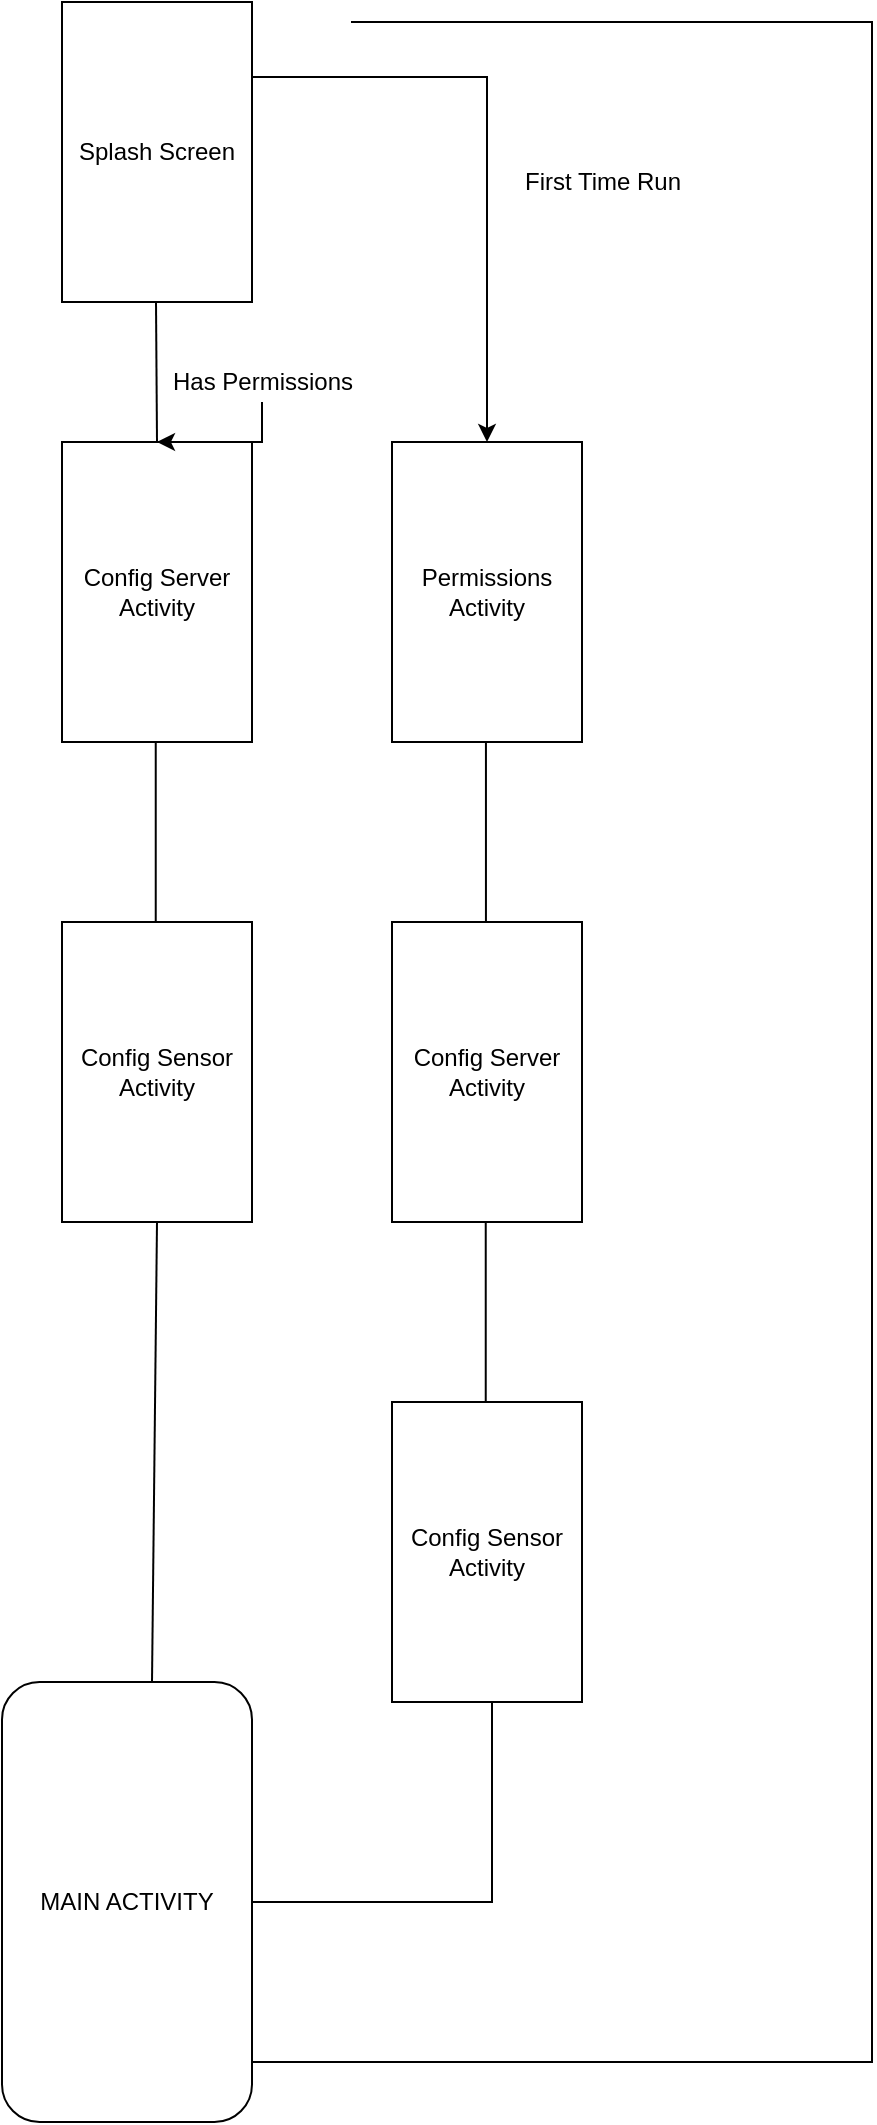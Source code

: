 <mxfile version="17.4.6" type="github">
  <diagram id="a6IZxLH1zA7pDtUKAxs6" name="Page-1">
    <mxGraphModel dx="1385" dy="610" grid="1" gridSize="10" guides="1" tooltips="1" connect="1" arrows="1" fold="1" page="1" pageScale="1" pageWidth="850" pageHeight="1100" math="0" shadow="0">
      <root>
        <mxCell id="0" />
        <mxCell id="1" parent="0" />
        <mxCell id="g5n_KpkKgmh2FyytPr5Z-1" value="Splash Screen" style="rounded=0;whiteSpace=wrap;html=1;direction=south;" vertex="1" parent="1">
          <mxGeometry x="395" y="10" width="95" height="150" as="geometry" />
        </mxCell>
        <mxCell id="g5n_KpkKgmh2FyytPr5Z-4" value="" style="edgeStyle=segmentEdgeStyle;endArrow=classic;html=1;rounded=0;exitX=0.25;exitY=0;exitDx=0;exitDy=0;entryX=0;entryY=0.5;entryDx=0;entryDy=0;" edge="1" parent="1" source="g5n_KpkKgmh2FyytPr5Z-1" target="g5n_KpkKgmh2FyytPr5Z-5">
          <mxGeometry width="50" height="50" relative="1" as="geometry">
            <mxPoint x="540" y="300" as="sourcePoint" />
            <mxPoint x="610" y="150" as="targetPoint" />
          </mxGeometry>
        </mxCell>
        <mxCell id="g5n_KpkKgmh2FyytPr5Z-5" value="Permissions Activity" style="rounded=0;whiteSpace=wrap;html=1;direction=south;" vertex="1" parent="1">
          <mxGeometry x="560" y="230" width="95" height="150" as="geometry" />
        </mxCell>
        <mxCell id="g5n_KpkKgmh2FyytPr5Z-6" value="First Time Run" style="text;html=1;align=center;verticalAlign=middle;resizable=0;points=[];autosize=1;strokeColor=none;fillColor=none;" vertex="1" parent="1">
          <mxGeometry x="620" y="90" width="90" height="20" as="geometry" />
        </mxCell>
        <mxCell id="g5n_KpkKgmh2FyytPr5Z-7" value="" style="endArrow=none;html=1;rounded=0;" edge="1" parent="1">
          <mxGeometry width="50" height="50" relative="1" as="geometry">
            <mxPoint x="606.97" y="470" as="sourcePoint" />
            <mxPoint x="606.97" y="380" as="targetPoint" />
          </mxGeometry>
        </mxCell>
        <mxCell id="g5n_KpkKgmh2FyytPr5Z-8" value="Config Server Activity" style="rounded=0;whiteSpace=wrap;html=1;direction=south;" vertex="1" parent="1">
          <mxGeometry x="560" y="470" width="95" height="150" as="geometry" />
        </mxCell>
        <mxCell id="g5n_KpkKgmh2FyytPr5Z-9" value="" style="endArrow=none;html=1;rounded=0;" edge="1" parent="1">
          <mxGeometry width="50" height="50" relative="1" as="geometry">
            <mxPoint x="606.87" y="710" as="sourcePoint" />
            <mxPoint x="606.87" y="620" as="targetPoint" />
          </mxGeometry>
        </mxCell>
        <mxCell id="g5n_KpkKgmh2FyytPr5Z-10" value="Config Sensor Activity" style="rounded=0;whiteSpace=wrap;html=1;direction=south;" vertex="1" parent="1">
          <mxGeometry x="560" y="710" width="95" height="150" as="geometry" />
        </mxCell>
        <mxCell id="g5n_KpkKgmh2FyytPr5Z-13" value="MAIN ACTIVITY" style="rounded=1;whiteSpace=wrap;html=1;direction=south;" vertex="1" parent="1">
          <mxGeometry x="365" y="850" width="125" height="220" as="geometry" />
        </mxCell>
        <mxCell id="g5n_KpkKgmh2FyytPr5Z-14" value="" style="shape=partialRectangle;whiteSpace=wrap;html=1;top=0;left=0;fillColor=none;" vertex="1" parent="1">
          <mxGeometry x="490" y="860" width="120" height="100" as="geometry" />
        </mxCell>
        <mxCell id="g5n_KpkKgmh2FyytPr5Z-15" value="" style="endArrow=none;html=1;rounded=0;exitX=0;exitY=0.5;exitDx=0;exitDy=0;" edge="1" parent="1" source="g5n_KpkKgmh2FyytPr5Z-16">
          <mxGeometry width="50" height="50" relative="1" as="geometry">
            <mxPoint x="441.97" y="220" as="sourcePoint" />
            <mxPoint x="442" y="160" as="targetPoint" />
          </mxGeometry>
        </mxCell>
        <mxCell id="g5n_KpkKgmh2FyytPr5Z-16" value="Config Server Activity" style="rounded=0;whiteSpace=wrap;html=1;direction=south;" vertex="1" parent="1">
          <mxGeometry x="395" y="230" width="95" height="150" as="geometry" />
        </mxCell>
        <mxCell id="g5n_KpkKgmh2FyytPr5Z-17" value="" style="endArrow=none;html=1;rounded=0;" edge="1" parent="1">
          <mxGeometry width="50" height="50" relative="1" as="geometry">
            <mxPoint x="441.87" y="470" as="sourcePoint" />
            <mxPoint x="441.87" y="380" as="targetPoint" />
          </mxGeometry>
        </mxCell>
        <mxCell id="g5n_KpkKgmh2FyytPr5Z-18" value="Config Sensor Activity" style="rounded=0;whiteSpace=wrap;html=1;direction=south;" vertex="1" parent="1">
          <mxGeometry x="395" y="470" width="95" height="150" as="geometry" />
        </mxCell>
        <mxCell id="g5n_KpkKgmh2FyytPr5Z-20" value="" style="endArrow=none;html=1;rounded=0;entryX=1;entryY=0.5;entryDx=0;entryDy=0;exitX=0;exitY=0.4;exitDx=0;exitDy=0;exitPerimeter=0;" edge="1" parent="1" source="g5n_KpkKgmh2FyytPr5Z-13" target="g5n_KpkKgmh2FyytPr5Z-18">
          <mxGeometry width="50" height="50" relative="1" as="geometry">
            <mxPoint x="441.87" y="720" as="sourcePoint" />
            <mxPoint x="441.87" y="630" as="targetPoint" />
          </mxGeometry>
        </mxCell>
        <mxCell id="g5n_KpkKgmh2FyytPr5Z-24" value="" style="edgeStyle=orthogonalEdgeStyle;rounded=0;orthogonalLoop=1;jettySize=auto;html=1;" edge="1" parent="1" source="g5n_KpkKgmh2FyytPr5Z-21" target="g5n_KpkKgmh2FyytPr5Z-16">
          <mxGeometry relative="1" as="geometry" />
        </mxCell>
        <mxCell id="g5n_KpkKgmh2FyytPr5Z-21" value="Has Permissions" style="text;html=1;align=center;verticalAlign=middle;resizable=0;points=[];autosize=1;strokeColor=none;fillColor=none;" vertex="1" parent="1">
          <mxGeometry x="440" y="190" width="110" height="20" as="geometry" />
        </mxCell>
        <mxCell id="g5n_KpkKgmh2FyytPr5Z-25" value="" style="shape=partialRectangle;whiteSpace=wrap;html=1;top=0;left=0;fillColor=none;direction=north;" vertex="1" parent="1">
          <mxGeometry x="540" y="20" width="260" height="1020" as="geometry" />
        </mxCell>
        <mxCell id="g5n_KpkKgmh2FyytPr5Z-32" value="" style="endArrow=none;html=1;rounded=0;" edge="1" parent="1">
          <mxGeometry width="50" height="50" relative="1" as="geometry">
            <mxPoint x="490" y="1040" as="sourcePoint" />
            <mxPoint x="650" y="1040" as="targetPoint" />
          </mxGeometry>
        </mxCell>
        <mxCell id="g5n_KpkKgmh2FyytPr5Z-33" value="" style="endArrow=none;html=1;rounded=0;" edge="1" parent="1">
          <mxGeometry width="50" height="50" relative="1" as="geometry">
            <mxPoint x="640" y="1040" as="sourcePoint" />
            <mxPoint x="800" y="1040" as="targetPoint" />
          </mxGeometry>
        </mxCell>
      </root>
    </mxGraphModel>
  </diagram>
</mxfile>
